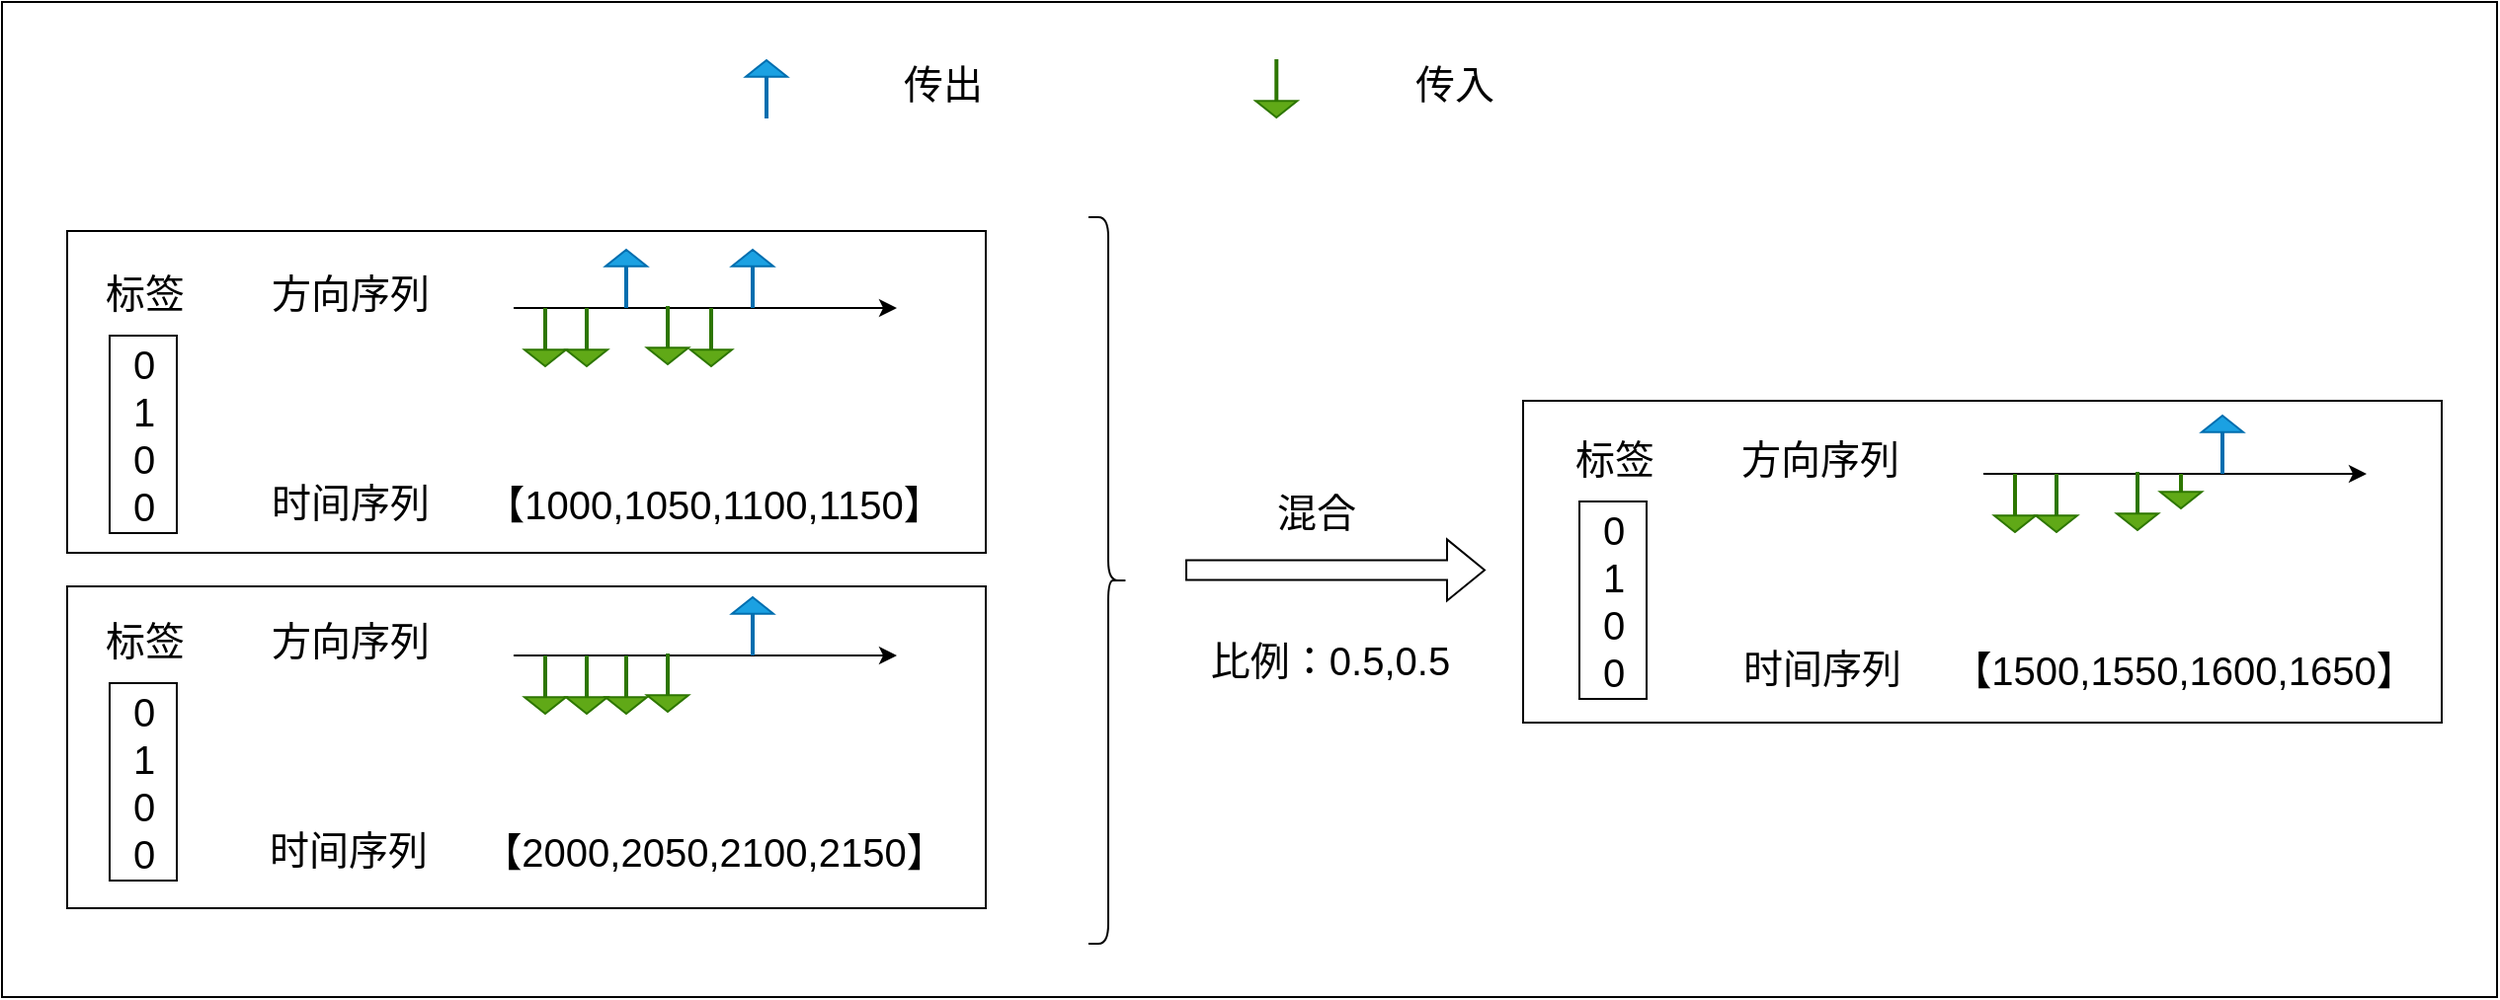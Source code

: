 <mxfile version="24.2.7" type="github">
  <diagram name="第 1 页" id="UziOLpM5YsbqwVn2DmHD">
    <mxGraphModel dx="3825" dy="1748" grid="0" gridSize="10" guides="1" tooltips="1" connect="1" arrows="1" fold="1" page="0" pageScale="1" pageWidth="827" pageHeight="1169" math="0" shadow="0">
      <root>
        <mxCell id="0" />
        <mxCell id="1" parent="0" />
        <mxCell id="OHT-_fJKQ6jHZzlT6oBC-2" value="" style="shape=flexArrow;endArrow=classic;html=1;rounded=0;" parent="1" edge="1">
          <mxGeometry width="50" height="50" relative="1" as="geometry">
            <mxPoint x="-231" y="212.71" as="sourcePoint" />
            <mxPoint x="-79" y="212.71" as="targetPoint" />
          </mxGeometry>
        </mxCell>
        <mxCell id="OHT-_fJKQ6jHZzlT6oBC-3" value="&lt;font size=&quot;1&quot;&gt;&lt;font style=&quot;font-size: 20px;&quot;&gt;混合&lt;/font&gt;&lt;/font&gt;" style="text;html=1;align=center;verticalAlign=middle;resizable=0;points=[];autosize=1;strokeColor=none;fillColor=none;" parent="1" vertex="1">
          <mxGeometry x="-194" y="165" width="58" height="36" as="geometry" />
        </mxCell>
        <mxCell id="OHT-_fJKQ6jHZzlT6oBC-31" value="" style="endArrow=classic;html=1;rounded=0;" parent="1" edge="1">
          <mxGeometry width="50" height="50" relative="1" as="geometry">
            <mxPoint x="-571" y="80" as="sourcePoint" />
            <mxPoint x="-377" y="80" as="targetPoint" />
          </mxGeometry>
        </mxCell>
        <mxCell id="OHT-_fJKQ6jHZzlT6oBC-38" value="" style="shape=flexArrow;endArrow=classic;html=1;rounded=0;fillColor=#60a917;strokeColor=#2D7600;endWidth=19;endSize=2.44;width=1;" parent="1" edge="1">
          <mxGeometry width="50" height="50" relative="1" as="geometry">
            <mxPoint x="-555" y="80" as="sourcePoint" />
            <mxPoint x="-555" y="110" as="targetPoint" />
          </mxGeometry>
        </mxCell>
        <mxCell id="OHT-_fJKQ6jHZzlT6oBC-39" value="" style="shape=flexArrow;endArrow=classic;html=1;rounded=0;fillColor=#60a917;strokeColor=#2D7600;endWidth=19;endSize=2.44;width=1;" parent="1" edge="1">
          <mxGeometry width="50" height="50" relative="1" as="geometry">
            <mxPoint x="-534" y="80" as="sourcePoint" />
            <mxPoint x="-534" y="110" as="targetPoint" />
          </mxGeometry>
        </mxCell>
        <mxCell id="OHT-_fJKQ6jHZzlT6oBC-40" value="" style="shape=flexArrow;endArrow=classic;html=1;rounded=0;endWidth=19;endSize=2.44;width=1;fillColor=#1ba1e2;strokeColor=#006EAF;" parent="1" edge="1">
          <mxGeometry width="50" height="50" relative="1" as="geometry">
            <mxPoint x="-514" y="80" as="sourcePoint" />
            <mxPoint x="-514" y="50" as="targetPoint" />
          </mxGeometry>
        </mxCell>
        <mxCell id="OHT-_fJKQ6jHZzlT6oBC-41" value="" style="shape=flexArrow;endArrow=classic;html=1;rounded=0;fillColor=#60a917;strokeColor=#2D7600;endWidth=19;endSize=2.44;width=1;" parent="1" edge="1">
          <mxGeometry width="50" height="50" relative="1" as="geometry">
            <mxPoint x="-493" y="79" as="sourcePoint" />
            <mxPoint x="-493" y="109" as="targetPoint" />
          </mxGeometry>
        </mxCell>
        <mxCell id="OHT-_fJKQ6jHZzlT6oBC-42" value="" style="shape=flexArrow;endArrow=classic;html=1;rounded=0;fillColor=#60a917;strokeColor=#2D7600;endWidth=19;endSize=2.44;width=1;" parent="1" edge="1">
          <mxGeometry width="50" height="50" relative="1" as="geometry">
            <mxPoint x="-471" y="80" as="sourcePoint" />
            <mxPoint x="-471" y="110" as="targetPoint" />
          </mxGeometry>
        </mxCell>
        <mxCell id="OHT-_fJKQ6jHZzlT6oBC-43" value="" style="shape=flexArrow;endArrow=classic;html=1;rounded=0;endWidth=19;endSize=2.44;width=1;fillColor=#1ba1e2;strokeColor=#006EAF;" parent="1" edge="1">
          <mxGeometry width="50" height="50" relative="1" as="geometry">
            <mxPoint x="-450" y="80" as="sourcePoint" />
            <mxPoint x="-450" y="50" as="targetPoint" />
          </mxGeometry>
        </mxCell>
        <mxCell id="OHT-_fJKQ6jHZzlT6oBC-44" value="&lt;font size=&quot;1&quot;&gt;&lt;font style=&quot;font-size: 20px;&quot;&gt;方向序列&lt;/font&gt;&lt;/font&gt;" style="text;html=1;align=center;verticalAlign=middle;resizable=0;points=[];autosize=1;strokeColor=none;fillColor=none;" parent="1" vertex="1">
          <mxGeometry x="-703" y="54" width="98" height="36" as="geometry" />
        </mxCell>
        <mxCell id="OHT-_fJKQ6jHZzlT6oBC-45" value="&lt;font size=&quot;1&quot;&gt;&lt;font style=&quot;font-size: 20px;&quot;&gt;标签&lt;/font&gt;&lt;/font&gt;" style="text;html=1;align=center;verticalAlign=middle;resizable=0;points=[];autosize=1;strokeColor=none;fillColor=none;" parent="1" vertex="1">
          <mxGeometry x="-787" y="54" width="58" height="36" as="geometry" />
        </mxCell>
        <mxCell id="OHT-_fJKQ6jHZzlT6oBC-46" value="&lt;div style=&quot;font-size: 20px;&quot;&gt;&lt;font style=&quot;font-size: 20px;&quot;&gt;&lt;font style=&quot;font-size: 20px;&quot;&gt;0&lt;/font&gt;&lt;/font&gt;&lt;/div&gt;&lt;div style=&quot;font-size: 20px;&quot;&gt;&lt;font style=&quot;font-size: 20px;&quot;&gt;&lt;font style=&quot;font-size: 20px;&quot;&gt;1&lt;/font&gt;&lt;/font&gt;&lt;/div&gt;&lt;div style=&quot;font-size: 20px;&quot;&gt;&lt;font style=&quot;font-size: 20px;&quot;&gt;&lt;font style=&quot;font-size: 20px;&quot;&gt;0&lt;br&gt;&lt;/font&gt;&lt;/font&gt;&lt;/div&gt;&lt;div style=&quot;font-size: 20px;&quot;&gt;&lt;font style=&quot;font-size: 20px;&quot;&gt;&lt;font style=&quot;font-size: 20px;&quot;&gt;&lt;font style=&quot;font-size: 20px;&quot;&gt;0&lt;/font&gt;&lt;br&gt;&lt;/font&gt;&lt;/font&gt;&lt;/div&gt;" style="rounded=0;whiteSpace=wrap;html=1;" parent="1" vertex="1">
          <mxGeometry x="-775.5" y="94" width="34" height="100" as="geometry" />
        </mxCell>
        <mxCell id="OHT-_fJKQ6jHZzlT6oBC-96" value="" style="shape=flexArrow;endArrow=classic;html=1;rounded=0;endWidth=19;endSize=2.44;width=1;fillColor=#1ba1e2;strokeColor=#006EAF;" parent="1" edge="1">
          <mxGeometry width="50" height="50" relative="1" as="geometry">
            <mxPoint x="-442.999" y="-16" as="sourcePoint" />
            <mxPoint x="-442.999" y="-46" as="targetPoint" />
          </mxGeometry>
        </mxCell>
        <mxCell id="OHT-_fJKQ6jHZzlT6oBC-97" value="" style="shape=flexArrow;endArrow=classic;html=1;rounded=0;fillColor=#60a917;strokeColor=#2D7600;endWidth=19;endSize=2.44;width=1;" parent="1" edge="1">
          <mxGeometry width="50" height="50" relative="1" as="geometry">
            <mxPoint x="-184.856" y="-46" as="sourcePoint" />
            <mxPoint x="-184.856" y="-16" as="targetPoint" />
          </mxGeometry>
        </mxCell>
        <mxCell id="OHT-_fJKQ6jHZzlT6oBC-98" value="&lt;font size=&quot;1&quot;&gt;&lt;font style=&quot;font-size: 20px;&quot;&gt;传出&lt;br&gt;&lt;/font&gt;&lt;/font&gt;" style="text;html=1;align=center;verticalAlign=middle;resizable=0;points=[];autosize=1;strokeColor=none;fillColor=none;" parent="1" vertex="1">
          <mxGeometry x="-383.0" y="-52" width="58" height="36" as="geometry" />
        </mxCell>
        <mxCell id="OHT-_fJKQ6jHZzlT6oBC-99" value="&lt;font size=&quot;1&quot;&gt;&lt;font style=&quot;font-size: 20px;&quot;&gt;传入&lt;br&gt;&lt;/font&gt;&lt;/font&gt;" style="text;html=1;align=center;verticalAlign=middle;resizable=0;points=[];autosize=1;strokeColor=none;fillColor=none;" parent="1" vertex="1">
          <mxGeometry x="-124.5" y="-52" width="58" height="36" as="geometry" />
        </mxCell>
        <mxCell id="OHT-_fJKQ6jHZzlT6oBC-125" value="&lt;font size=&quot;1&quot;&gt;&lt;font style=&quot;font-size: 20px;&quot;&gt;时间序列&lt;/font&gt;&lt;/font&gt;" style="text;html=1;align=center;verticalAlign=middle;resizable=0;points=[];autosize=1;strokeColor=none;fillColor=none;" parent="1" vertex="1">
          <mxGeometry x="-703" y="160" width="98" height="36" as="geometry" />
        </mxCell>
        <mxCell id="OHT-_fJKQ6jHZzlT6oBC-129" value="&lt;font size=&quot;1&quot;&gt;&lt;font style=&quot;font-size: 20px;&quot;&gt;【1000,1050,1100,1150】&lt;/font&gt;&lt;/font&gt;" style="text;html=1;align=center;verticalAlign=middle;resizable=0;points=[];autosize=1;strokeColor=none;fillColor=none;" parent="1" vertex="1">
          <mxGeometry x="-597" y="161" width="253" height="36" as="geometry" />
        </mxCell>
        <mxCell id="OHT-_fJKQ6jHZzlT6oBC-131" value="" style="endArrow=classic;html=1;rounded=0;" parent="1" edge="1">
          <mxGeometry width="50" height="50" relative="1" as="geometry">
            <mxPoint x="-571" y="256" as="sourcePoint" />
            <mxPoint x="-377" y="256" as="targetPoint" />
          </mxGeometry>
        </mxCell>
        <mxCell id="OHT-_fJKQ6jHZzlT6oBC-132" value="" style="shape=flexArrow;endArrow=classic;html=1;rounded=0;fillColor=#60a917;strokeColor=#2D7600;endWidth=19;endSize=2.44;width=1;" parent="1" edge="1">
          <mxGeometry width="50" height="50" relative="1" as="geometry">
            <mxPoint x="-555" y="256" as="sourcePoint" />
            <mxPoint x="-555" y="286" as="targetPoint" />
          </mxGeometry>
        </mxCell>
        <mxCell id="OHT-_fJKQ6jHZzlT6oBC-133" value="" style="shape=flexArrow;endArrow=classic;html=1;rounded=0;fillColor=#60a917;strokeColor=#2D7600;endWidth=19;endSize=2.44;width=1;" parent="1" edge="1">
          <mxGeometry width="50" height="50" relative="1" as="geometry">
            <mxPoint x="-534" y="256" as="sourcePoint" />
            <mxPoint x="-534" y="286" as="targetPoint" />
          </mxGeometry>
        </mxCell>
        <mxCell id="OHT-_fJKQ6jHZzlT6oBC-135" value="" style="shape=flexArrow;endArrow=classic;html=1;rounded=0;fillColor=#60a917;strokeColor=#2D7600;endWidth=19;endSize=2.44;width=1;" parent="1" edge="1">
          <mxGeometry width="50" height="50" relative="1" as="geometry">
            <mxPoint x="-493" y="255" as="sourcePoint" />
            <mxPoint x="-493" y="285" as="targetPoint" />
          </mxGeometry>
        </mxCell>
        <mxCell id="OHT-_fJKQ6jHZzlT6oBC-137" value="" style="shape=flexArrow;endArrow=classic;html=1;rounded=0;endWidth=19;endSize=2.44;width=1;fillColor=#1ba1e2;strokeColor=#006EAF;" parent="1" edge="1">
          <mxGeometry width="50" height="50" relative="1" as="geometry">
            <mxPoint x="-450" y="256" as="sourcePoint" />
            <mxPoint x="-450" y="226" as="targetPoint" />
          </mxGeometry>
        </mxCell>
        <mxCell id="OHT-_fJKQ6jHZzlT6oBC-138" value="&lt;font size=&quot;1&quot;&gt;&lt;font style=&quot;font-size: 20px;&quot;&gt;方向序列&lt;/font&gt;&lt;/font&gt;" style="text;html=1;align=center;verticalAlign=middle;resizable=0;points=[];autosize=1;strokeColor=none;fillColor=none;" parent="1" vertex="1">
          <mxGeometry x="-703" y="230" width="98" height="36" as="geometry" />
        </mxCell>
        <mxCell id="OHT-_fJKQ6jHZzlT6oBC-139" value="&lt;font size=&quot;1&quot;&gt;&lt;font style=&quot;font-size: 20px;&quot;&gt;标签&lt;/font&gt;&lt;/font&gt;" style="text;html=1;align=center;verticalAlign=middle;resizable=0;points=[];autosize=1;strokeColor=none;fillColor=none;" parent="1" vertex="1">
          <mxGeometry x="-787" y="230" width="58" height="36" as="geometry" />
        </mxCell>
        <mxCell id="OHT-_fJKQ6jHZzlT6oBC-140" value="&lt;div style=&quot;font-size: 20px;&quot;&gt;&lt;font style=&quot;font-size: 20px;&quot;&gt;&lt;font style=&quot;font-size: 20px;&quot;&gt;0&lt;/font&gt;&lt;/font&gt;&lt;/div&gt;&lt;div style=&quot;font-size: 20px;&quot;&gt;&lt;font style=&quot;font-size: 20px;&quot;&gt;&lt;font style=&quot;font-size: 20px;&quot;&gt;1&lt;/font&gt;&lt;/font&gt;&lt;/div&gt;&lt;div style=&quot;font-size: 20px;&quot;&gt;&lt;font style=&quot;font-size: 20px;&quot;&gt;&lt;font style=&quot;font-size: 20px;&quot;&gt;0&lt;br&gt;&lt;/font&gt;&lt;/font&gt;&lt;/div&gt;&lt;div style=&quot;font-size: 20px;&quot;&gt;&lt;font style=&quot;font-size: 20px;&quot;&gt;&lt;font style=&quot;font-size: 20px;&quot;&gt;&lt;font style=&quot;font-size: 20px;&quot;&gt;0&lt;/font&gt;&lt;br&gt;&lt;/font&gt;&lt;/font&gt;&lt;/div&gt;" style="rounded=0;whiteSpace=wrap;html=1;" parent="1" vertex="1">
          <mxGeometry x="-775.5" y="270" width="34" height="100" as="geometry" />
        </mxCell>
        <mxCell id="OHT-_fJKQ6jHZzlT6oBC-141" value="&lt;font size=&quot;1&quot;&gt;&lt;font style=&quot;font-size: 20px;&quot;&gt;时间序列&lt;/font&gt;&lt;/font&gt;" style="text;html=1;align=center;verticalAlign=middle;resizable=0;points=[];autosize=1;strokeColor=none;fillColor=none;" parent="1" vertex="1">
          <mxGeometry x="-704" y="336" width="98" height="36" as="geometry" />
        </mxCell>
        <mxCell id="OHT-_fJKQ6jHZzlT6oBC-142" value="&lt;font size=&quot;1&quot;&gt;&lt;font style=&quot;font-size: 20px;&quot;&gt;【2000,2050,2100,2150】&lt;/font&gt;&lt;/font&gt;" style="text;html=1;align=center;verticalAlign=middle;resizable=0;points=[];autosize=1;strokeColor=none;fillColor=none;" parent="1" vertex="1">
          <mxGeometry x="-597" y="337" width="253" height="36" as="geometry" />
        </mxCell>
        <mxCell id="OHT-_fJKQ6jHZzlT6oBC-143" value="" style="endArrow=classic;html=1;rounded=0;" parent="1" edge="1">
          <mxGeometry width="50" height="50" relative="1" as="geometry">
            <mxPoint x="173" y="164" as="sourcePoint" />
            <mxPoint x="367" y="164" as="targetPoint" />
          </mxGeometry>
        </mxCell>
        <mxCell id="OHT-_fJKQ6jHZzlT6oBC-144" value="" style="shape=flexArrow;endArrow=classic;html=1;rounded=0;fillColor=#60a917;strokeColor=#2D7600;endWidth=19;endSize=2.44;width=1;" parent="1" edge="1">
          <mxGeometry width="50" height="50" relative="1" as="geometry">
            <mxPoint x="189" y="164" as="sourcePoint" />
            <mxPoint x="189" y="194" as="targetPoint" />
          </mxGeometry>
        </mxCell>
        <mxCell id="OHT-_fJKQ6jHZzlT6oBC-145" value="" style="shape=flexArrow;endArrow=classic;html=1;rounded=0;fillColor=#60a917;strokeColor=#2D7600;endWidth=19;endSize=2.44;width=1;" parent="1" edge="1">
          <mxGeometry width="50" height="50" relative="1" as="geometry">
            <mxPoint x="210" y="164" as="sourcePoint" />
            <mxPoint x="210" y="194" as="targetPoint" />
          </mxGeometry>
        </mxCell>
        <mxCell id="OHT-_fJKQ6jHZzlT6oBC-147" value="" style="shape=flexArrow;endArrow=classic;html=1;rounded=0;fillColor=#60a917;strokeColor=#2D7600;endWidth=19;endSize=2.44;width=1;" parent="1" edge="1">
          <mxGeometry width="50" height="50" relative="1" as="geometry">
            <mxPoint x="251" y="163" as="sourcePoint" />
            <mxPoint x="251" y="193" as="targetPoint" />
          </mxGeometry>
        </mxCell>
        <mxCell id="OHT-_fJKQ6jHZzlT6oBC-148" value="" style="shape=flexArrow;endArrow=classic;html=1;rounded=0;fillColor=#60a917;strokeColor=#2D7600;endWidth=19;endSize=2.44;width=1;" parent="1" edge="1">
          <mxGeometry width="50" height="50" relative="1" as="geometry">
            <mxPoint x="273" y="164" as="sourcePoint" />
            <mxPoint x="273" y="182" as="targetPoint" />
          </mxGeometry>
        </mxCell>
        <mxCell id="OHT-_fJKQ6jHZzlT6oBC-149" value="" style="shape=flexArrow;endArrow=classic;html=1;rounded=0;endWidth=19;endSize=2.44;width=1;fillColor=#1ba1e2;strokeColor=#006EAF;" parent="1" edge="1">
          <mxGeometry width="50" height="50" relative="1" as="geometry">
            <mxPoint x="294" y="164" as="sourcePoint" />
            <mxPoint x="294" y="134" as="targetPoint" />
          </mxGeometry>
        </mxCell>
        <mxCell id="OHT-_fJKQ6jHZzlT6oBC-150" value="&lt;font size=&quot;1&quot;&gt;&lt;font style=&quot;font-size: 20px;&quot;&gt;方向序列&lt;/font&gt;&lt;/font&gt;" style="text;html=1;align=center;verticalAlign=middle;resizable=0;points=[];autosize=1;strokeColor=none;fillColor=none;" parent="1" vertex="1">
          <mxGeometry x="41" y="138" width="98" height="36" as="geometry" />
        </mxCell>
        <mxCell id="OHT-_fJKQ6jHZzlT6oBC-151" value="&lt;font size=&quot;1&quot;&gt;&lt;font style=&quot;font-size: 20px;&quot;&gt;标签&lt;/font&gt;&lt;/font&gt;" style="text;html=1;align=center;verticalAlign=middle;resizable=0;points=[];autosize=1;strokeColor=none;fillColor=none;" parent="1" vertex="1">
          <mxGeometry x="-43" y="138" width="58" height="36" as="geometry" />
        </mxCell>
        <mxCell id="OHT-_fJKQ6jHZzlT6oBC-152" value="&lt;div style=&quot;font-size: 20px;&quot;&gt;&lt;font style=&quot;font-size: 20px;&quot;&gt;&lt;font style=&quot;font-size: 20px;&quot;&gt;0&lt;/font&gt;&lt;/font&gt;&lt;/div&gt;&lt;div style=&quot;font-size: 20px;&quot;&gt;&lt;font style=&quot;font-size: 20px;&quot;&gt;&lt;font style=&quot;font-size: 20px;&quot;&gt;1&lt;/font&gt;&lt;/font&gt;&lt;/div&gt;&lt;div style=&quot;font-size: 20px;&quot;&gt;&lt;font style=&quot;font-size: 20px;&quot;&gt;&lt;font style=&quot;font-size: 20px;&quot;&gt;0&lt;br&gt;&lt;/font&gt;&lt;/font&gt;&lt;/div&gt;&lt;div style=&quot;font-size: 20px;&quot;&gt;&lt;font style=&quot;font-size: 20px;&quot;&gt;&lt;font style=&quot;font-size: 20px;&quot;&gt;&lt;font style=&quot;font-size: 20px;&quot;&gt;0&lt;/font&gt;&lt;br&gt;&lt;/font&gt;&lt;/font&gt;&lt;/div&gt;" style="rounded=0;whiteSpace=wrap;html=1;" parent="1" vertex="1">
          <mxGeometry x="-31.5" y="178" width="34" height="100" as="geometry" />
        </mxCell>
        <mxCell id="OHT-_fJKQ6jHZzlT6oBC-153" value="&lt;font size=&quot;1&quot;&gt;&lt;font style=&quot;font-size: 20px;&quot;&gt;时间序列&lt;/font&gt;&lt;/font&gt;" style="text;html=1;align=center;verticalAlign=middle;resizable=0;points=[];autosize=1;strokeColor=none;fillColor=none;" parent="1" vertex="1">
          <mxGeometry x="42" y="244" width="98" height="36" as="geometry" />
        </mxCell>
        <mxCell id="OHT-_fJKQ6jHZzlT6oBC-154" value="&lt;font size=&quot;1&quot;&gt;&lt;font style=&quot;font-size: 20px;&quot;&gt;【1500,1550,1600,1650】&lt;/font&gt;&lt;/font&gt;" style="text;html=1;align=center;verticalAlign=middle;resizable=0;points=[];autosize=1;strokeColor=none;fillColor=none;" parent="1" vertex="1">
          <mxGeometry x="147" y="245" width="253" height="36" as="geometry" />
        </mxCell>
        <mxCell id="OHT-_fJKQ6jHZzlT6oBC-155" value="" style="shape=flexArrow;endArrow=classic;html=1;rounded=0;fillColor=#60a917;strokeColor=#2D7600;endWidth=19;endSize=2.44;width=1;" parent="1" edge="1">
          <mxGeometry width="50" height="50" relative="1" as="geometry">
            <mxPoint x="-514" y="256" as="sourcePoint" />
            <mxPoint x="-514" y="286" as="targetPoint" />
          </mxGeometry>
        </mxCell>
        <mxCell id="OHT-_fJKQ6jHZzlT6oBC-156" value="" style="shape=curlyBracket;whiteSpace=wrap;html=1;rounded=1;flipH=1;labelPosition=right;verticalLabelPosition=middle;align=left;verticalAlign=middle;" parent="1" vertex="1">
          <mxGeometry x="-280" y="34" width="20" height="368" as="geometry" />
        </mxCell>
        <mxCell id="OHT-_fJKQ6jHZzlT6oBC-162" value="&lt;font size=&quot;1&quot;&gt;&lt;font style=&quot;font-size: 20px;&quot;&gt;比例：0.5,0.5&lt;/font&gt;&lt;/font&gt;" style="text;html=1;align=center;verticalAlign=middle;resizable=0;points=[];autosize=1;strokeColor=none;fillColor=none;" parent="1" vertex="1">
          <mxGeometry x="-228" y="240" width="139" height="36" as="geometry" />
        </mxCell>
        <mxCell id="w2WC6_elFUNRuHszqCy3-1" value="" style="rounded=0;whiteSpace=wrap;html=1;fillColor=none;" vertex="1" parent="1">
          <mxGeometry x="-797" y="41" width="465" height="163" as="geometry" />
        </mxCell>
        <mxCell id="w2WC6_elFUNRuHszqCy3-2" value="" style="rounded=0;whiteSpace=wrap;html=1;fillColor=none;" vertex="1" parent="1">
          <mxGeometry x="-797" y="221" width="465" height="163" as="geometry" />
        </mxCell>
        <mxCell id="w2WC6_elFUNRuHszqCy3-3" value="" style="rounded=0;whiteSpace=wrap;html=1;fillColor=none;" vertex="1" parent="1">
          <mxGeometry x="-60" y="127" width="465" height="163" as="geometry" />
        </mxCell>
        <mxCell id="w2WC6_elFUNRuHszqCy3-4" value="" style="rounded=0;whiteSpace=wrap;html=1;fillColor=none;" vertex="1" parent="1">
          <mxGeometry x="-830" y="-75" width="1263" height="504" as="geometry" />
        </mxCell>
      </root>
    </mxGraphModel>
  </diagram>
</mxfile>
